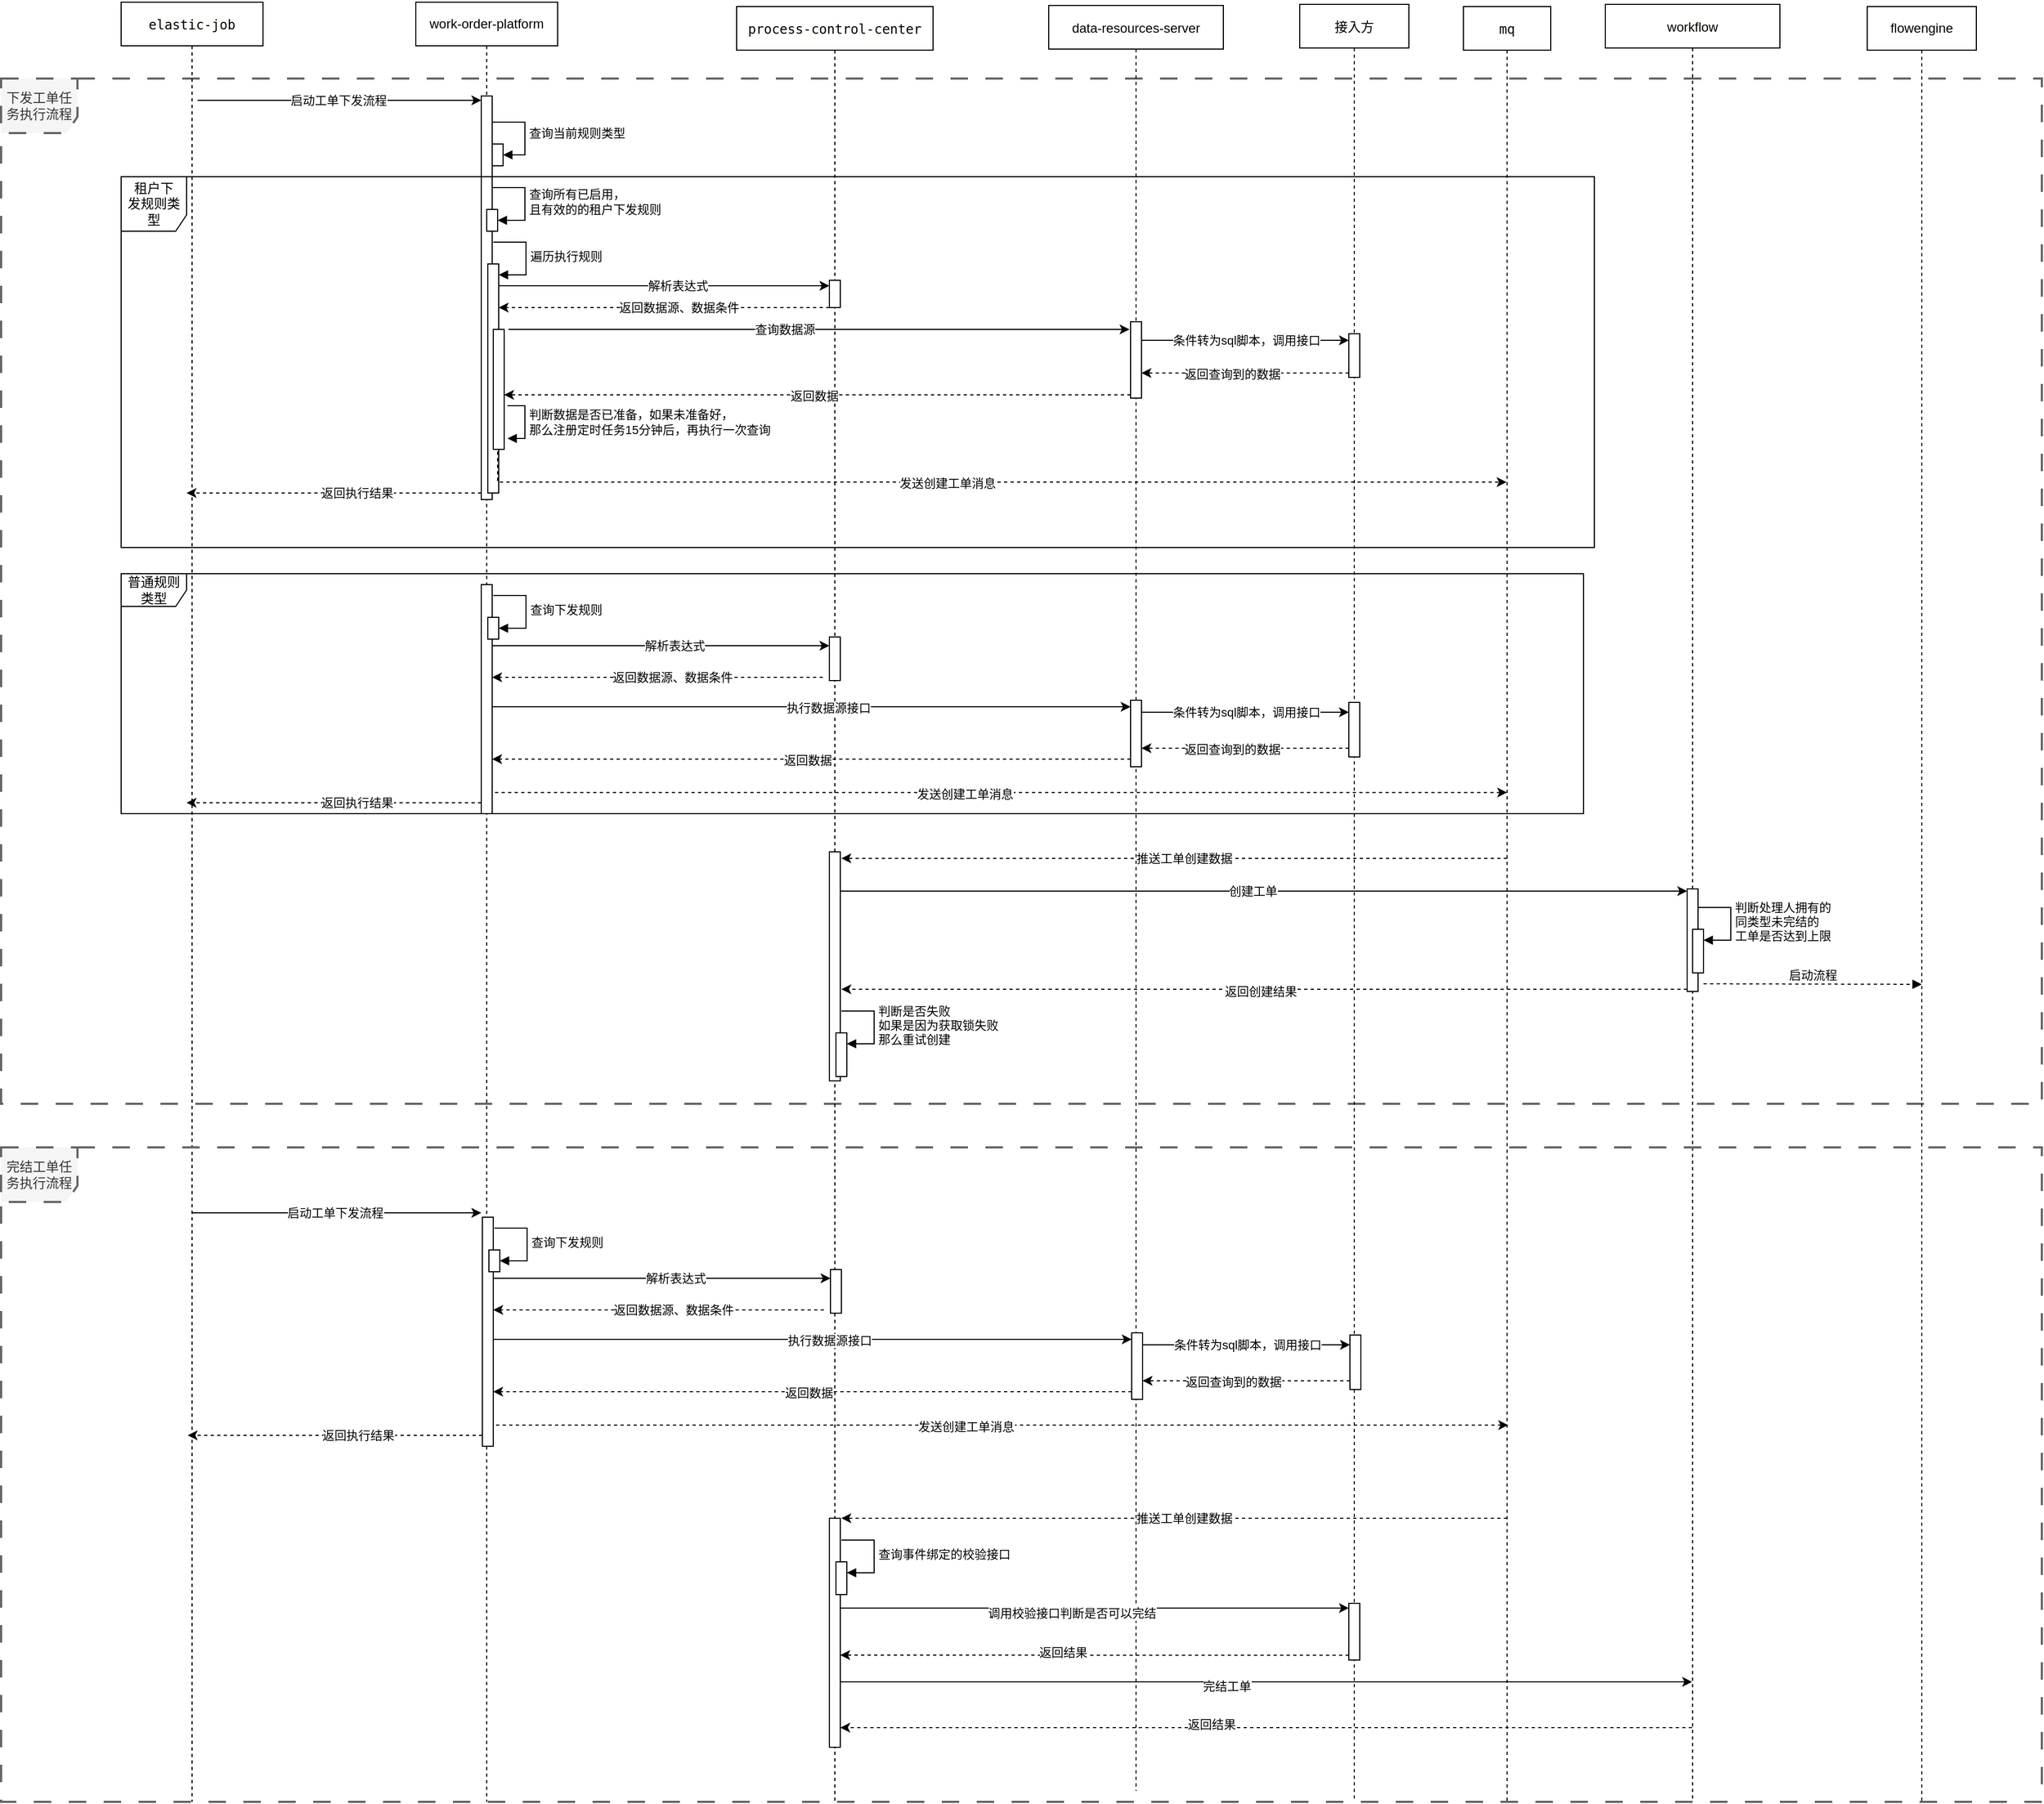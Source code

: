 <mxfile version="21.0.8" type="github">
  <diagram name="第 1 页" id="tdK5ZWi2FAHkuQVeb3jL">
    <mxGraphModel dx="2735" dy="1232" grid="1" gridSize="10" guides="1" tooltips="1" connect="1" arrows="1" fold="1" page="1" pageScale="1" pageWidth="827" pageHeight="1169" math="0" shadow="0">
      <root>
        <mxCell id="0" />
        <mxCell id="1" parent="0" />
        <mxCell id="dCPt5uYmCE7IjtqLBRDj-17" value="下发工单任务执行流程" style="shape=umlFrame;whiteSpace=wrap;html=1;pointerEvents=0;width=70;height=50;dashed=1;dashPattern=8 8;fillColor=#f5f5f5;strokeColor=#666666;strokeWidth=2;fontColor=#333333;" vertex="1" parent="1">
          <mxGeometry x="-260" y="130" width="1870" height="940" as="geometry" />
        </mxCell>
        <mxCell id="dCPt5uYmCE7IjtqLBRDj-2" value="work-order-platform" style="shape=umlLifeline;perimeter=lifelinePerimeter;whiteSpace=wrap;html=1;container=1;dropTarget=0;collapsible=0;recursiveResize=0;outlineConnect=0;portConstraint=eastwest;newEdgeStyle={&quot;edgeStyle&quot;:&quot;elbowEdgeStyle&quot;,&quot;elbow&quot;:&quot;vertical&quot;,&quot;curved&quot;:0,&quot;rounded&quot;:0};" vertex="1" parent="1">
          <mxGeometry x="120" y="60" width="130" height="1650" as="geometry" />
        </mxCell>
        <mxCell id="dCPt5uYmCE7IjtqLBRDj-11" value="" style="html=1;points=[];perimeter=orthogonalPerimeter;outlineConnect=0;targetShapes=umlLifeline;portConstraint=eastwest;newEdgeStyle={&quot;edgeStyle&quot;:&quot;elbowEdgeStyle&quot;,&quot;elbow&quot;:&quot;vertical&quot;,&quot;curved&quot;:0,&quot;rounded&quot;:0};" vertex="1" parent="dCPt5uYmCE7IjtqLBRDj-2">
          <mxGeometry x="60" y="86" width="10" height="370" as="geometry" />
        </mxCell>
        <mxCell id="dCPt5uYmCE7IjtqLBRDj-12" value="" style="html=1;points=[];perimeter=orthogonalPerimeter;outlineConnect=0;targetShapes=umlLifeline;portConstraint=eastwest;newEdgeStyle={&quot;edgeStyle&quot;:&quot;elbowEdgeStyle&quot;,&quot;elbow&quot;:&quot;vertical&quot;,&quot;curved&quot;:0,&quot;rounded&quot;:0};" vertex="1" parent="dCPt5uYmCE7IjtqLBRDj-2">
          <mxGeometry x="70" y="130" width="10" height="20" as="geometry" />
        </mxCell>
        <mxCell id="dCPt5uYmCE7IjtqLBRDj-13" value="查询当前规则类型" style="html=1;align=left;spacingLeft=2;endArrow=block;rounded=0;edgeStyle=orthogonalEdgeStyle;curved=0;rounded=0;" edge="1" target="dCPt5uYmCE7IjtqLBRDj-12" parent="dCPt5uYmCE7IjtqLBRDj-2">
          <mxGeometry relative="1" as="geometry">
            <mxPoint x="70" y="110" as="sourcePoint" />
            <Array as="points">
              <mxPoint x="100" y="140" />
            </Array>
          </mxGeometry>
        </mxCell>
        <mxCell id="dCPt5uYmCE7IjtqLBRDj-3" value="&lt;pre style=&quot;background-color:#2b2b2b;color:#a9b7c6;font-family:&#39;JetBrains Mono&#39;,monospace;font-size:9.8pt;&quot;&gt;&lt;div style=&quot;color: rgb(0, 0, 0); background-color: rgb(255, 255, 254); font-size: 12px; line-height: 18px;&quot;&gt;process-control-center&lt;/div&gt;&lt;/pre&gt;" style="shape=umlLifeline;perimeter=lifelinePerimeter;whiteSpace=wrap;html=1;container=1;dropTarget=0;collapsible=0;recursiveResize=0;outlineConnect=0;portConstraint=eastwest;newEdgeStyle={&quot;edgeStyle&quot;:&quot;elbowEdgeStyle&quot;,&quot;elbow&quot;:&quot;vertical&quot;,&quot;curved&quot;:0,&quot;rounded&quot;:0};" vertex="1" parent="1">
          <mxGeometry x="414" y="64" width="180" height="1646" as="geometry" />
        </mxCell>
        <mxCell id="dCPt5uYmCE7IjtqLBRDj-76" value="" style="html=1;points=[];perimeter=orthogonalPerimeter;outlineConnect=0;targetShapes=umlLifeline;portConstraint=eastwest;newEdgeStyle={&quot;edgeStyle&quot;:&quot;elbowEdgeStyle&quot;,&quot;elbow&quot;:&quot;vertical&quot;,&quot;curved&quot;:0,&quot;rounded&quot;:0};" vertex="1" parent="dCPt5uYmCE7IjtqLBRDj-3">
          <mxGeometry x="85" y="775" width="10" height="210" as="geometry" />
        </mxCell>
        <mxCell id="dCPt5uYmCE7IjtqLBRDj-97" value="" style="html=1;points=[];perimeter=orthogonalPerimeter;outlineConnect=0;targetShapes=umlLifeline;portConstraint=eastwest;newEdgeStyle={&quot;edgeStyle&quot;:&quot;elbowEdgeStyle&quot;,&quot;elbow&quot;:&quot;vertical&quot;,&quot;curved&quot;:0,&quot;rounded&quot;:0};" vertex="1" parent="dCPt5uYmCE7IjtqLBRDj-3">
          <mxGeometry x="91" y="941" width="10" height="40" as="geometry" />
        </mxCell>
        <mxCell id="dCPt5uYmCE7IjtqLBRDj-98" value="判断是否失败&lt;br&gt;如果是因为获取锁失败&lt;br&gt;那么重试创建" style="html=1;align=left;spacingLeft=2;endArrow=block;rounded=0;edgeStyle=orthogonalEdgeStyle;curved=0;rounded=0;" edge="1" target="dCPt5uYmCE7IjtqLBRDj-97" parent="dCPt5uYmCE7IjtqLBRDj-3">
          <mxGeometry relative="1" as="geometry">
            <mxPoint x="96" y="921" as="sourcePoint" />
            <Array as="points">
              <mxPoint x="126" y="951" />
            </Array>
          </mxGeometry>
        </mxCell>
        <mxCell id="dCPt5uYmCE7IjtqLBRDj-4" value="&lt;div style=&quot;background-color: rgb(255, 255, 254); line-height: 18px;&quot;&gt;data-resources-server&lt;/div&gt;" style="shape=umlLifeline;perimeter=lifelinePerimeter;whiteSpace=wrap;html=1;container=1;dropTarget=0;collapsible=0;recursiveResize=0;outlineConnect=0;portConstraint=eastwest;newEdgeStyle={&quot;edgeStyle&quot;:&quot;elbowEdgeStyle&quot;,&quot;elbow&quot;:&quot;vertical&quot;,&quot;curved&quot;:0,&quot;rounded&quot;:0};" vertex="1" parent="1">
          <mxGeometry x="700" y="63" width="160" height="1637" as="geometry" />
        </mxCell>
        <mxCell id="dCPt5uYmCE7IjtqLBRDj-5" value="&lt;pre style=&quot;background-color:#2b2b2b;color:#a9b7c6;font-family:&#39;JetBrains Mono&#39;,monospace;font-size:9.8pt;&quot;&gt;&lt;div style=&quot;color: rgb(0, 0, 0); background-color: rgb(255, 255, 254); font-size: 12px; line-height: 18px;&quot;&gt;elastic-job&lt;/div&gt;&lt;/pre&gt;" style="shape=umlLifeline;perimeter=lifelinePerimeter;whiteSpace=wrap;html=1;container=1;dropTarget=0;collapsible=0;recursiveResize=0;outlineConnect=0;portConstraint=eastwest;newEdgeStyle={&quot;edgeStyle&quot;:&quot;elbowEdgeStyle&quot;,&quot;elbow&quot;:&quot;vertical&quot;,&quot;curved&quot;:0,&quot;rounded&quot;:0};" vertex="1" parent="1">
          <mxGeometry x="-150" y="60" width="130" height="1650" as="geometry" />
        </mxCell>
        <mxCell id="dCPt5uYmCE7IjtqLBRDj-7" style="edgeStyle=elbowEdgeStyle;rounded=0;orthogonalLoop=1;jettySize=auto;html=1;elbow=vertical;curved=0;" edge="1" parent="1">
          <mxGeometry relative="1" as="geometry">
            <mxPoint x="-80" y="150" as="sourcePoint" />
            <mxPoint x="180" y="150" as="targetPoint" />
            <Array as="points">
              <mxPoint x="-10" y="150" />
            </Array>
          </mxGeometry>
        </mxCell>
        <mxCell id="dCPt5uYmCE7IjtqLBRDj-8" value="启动工单下发流程" style="edgeLabel;html=1;align=center;verticalAlign=middle;resizable=0;points=[];" vertex="1" connectable="0" parent="dCPt5uYmCE7IjtqLBRDj-7">
          <mxGeometry x="0.073" y="-2" relative="1" as="geometry">
            <mxPoint x="-11" y="-2" as="offset" />
          </mxGeometry>
        </mxCell>
        <mxCell id="dCPt5uYmCE7IjtqLBRDj-14" value="&lt;div style=&quot;background-color: rgb(255, 255, 254); line-height: 18px;&quot;&gt;接入方&lt;/div&gt;" style="shape=umlLifeline;perimeter=lifelinePerimeter;whiteSpace=wrap;html=1;container=1;dropTarget=0;collapsible=0;recursiveResize=0;outlineConnect=0;portConstraint=eastwest;newEdgeStyle={&quot;edgeStyle&quot;:&quot;elbowEdgeStyle&quot;,&quot;elbow&quot;:&quot;vertical&quot;,&quot;curved&quot;:0,&quot;rounded&quot;:0};" vertex="1" parent="1">
          <mxGeometry x="930" y="62" width="100" height="1648" as="geometry" />
        </mxCell>
        <mxCell id="dCPt5uYmCE7IjtqLBRDj-15" value="&lt;div style=&quot;background-color: rgb(255, 255, 254); line-height: 18px;&quot;&gt;workflow&lt;/div&gt;" style="shape=umlLifeline;perimeter=lifelinePerimeter;whiteSpace=wrap;html=1;container=1;dropTarget=0;collapsible=0;recursiveResize=0;outlineConnect=0;portConstraint=eastwest;newEdgeStyle={&quot;edgeStyle&quot;:&quot;elbowEdgeStyle&quot;,&quot;elbow&quot;:&quot;vertical&quot;,&quot;curved&quot;:0,&quot;rounded&quot;:0};" vertex="1" parent="1">
          <mxGeometry x="1210" y="62" width="160" height="1648" as="geometry" />
        </mxCell>
        <mxCell id="dCPt5uYmCE7IjtqLBRDj-90" value="" style="html=1;points=[];perimeter=orthogonalPerimeter;outlineConnect=0;targetShapes=umlLifeline;portConstraint=eastwest;newEdgeStyle={&quot;edgeStyle&quot;:&quot;elbowEdgeStyle&quot;,&quot;elbow&quot;:&quot;vertical&quot;,&quot;curved&quot;:0,&quot;rounded&quot;:0};" vertex="1" parent="dCPt5uYmCE7IjtqLBRDj-15">
          <mxGeometry x="75" y="811" width="10" height="94" as="geometry" />
        </mxCell>
        <mxCell id="dCPt5uYmCE7IjtqLBRDj-93" value="" style="html=1;points=[];perimeter=orthogonalPerimeter;outlineConnect=0;targetShapes=umlLifeline;portConstraint=eastwest;newEdgeStyle={&quot;edgeStyle&quot;:&quot;elbowEdgeStyle&quot;,&quot;elbow&quot;:&quot;vertical&quot;,&quot;curved&quot;:0,&quot;rounded&quot;:0};" vertex="1" parent="dCPt5uYmCE7IjtqLBRDj-15">
          <mxGeometry x="80" y="848" width="10" height="40" as="geometry" />
        </mxCell>
        <mxCell id="dCPt5uYmCE7IjtqLBRDj-94" value="判断处理人拥有的&lt;br&gt;同类型未完结的&lt;br&gt;工单是否达到上限" style="html=1;align=left;spacingLeft=2;endArrow=block;rounded=0;edgeStyle=orthogonalEdgeStyle;curved=0;rounded=0;" edge="1" target="dCPt5uYmCE7IjtqLBRDj-93" parent="dCPt5uYmCE7IjtqLBRDj-15">
          <mxGeometry relative="1" as="geometry">
            <mxPoint x="85" y="828" as="sourcePoint" />
            <Array as="points">
              <mxPoint x="115" y="858" />
            </Array>
          </mxGeometry>
        </mxCell>
        <mxCell id="dCPt5uYmCE7IjtqLBRDj-18" value="租户下&lt;br&gt;发规则类型" style="shape=umlFrame;whiteSpace=wrap;html=1;pointerEvents=0;width=60;height=50;" vertex="1" parent="1">
          <mxGeometry x="-150" y="220" width="1350" height="340" as="geometry" />
        </mxCell>
        <mxCell id="dCPt5uYmCE7IjtqLBRDj-19" value="普通规则类型" style="shape=umlFrame;whiteSpace=wrap;html=1;pointerEvents=0;" vertex="1" parent="1">
          <mxGeometry x="-150" y="584" width="1340" height="220" as="geometry" />
        </mxCell>
        <mxCell id="dCPt5uYmCE7IjtqLBRDj-20" value="" style="html=1;points=[];perimeter=orthogonalPerimeter;outlineConnect=0;targetShapes=umlLifeline;portConstraint=eastwest;newEdgeStyle={&quot;edgeStyle&quot;:&quot;elbowEdgeStyle&quot;,&quot;elbow&quot;:&quot;vertical&quot;,&quot;curved&quot;:0,&quot;rounded&quot;:0};" vertex="1" parent="1">
          <mxGeometry x="185" y="250" width="10" height="20" as="geometry" />
        </mxCell>
        <mxCell id="dCPt5uYmCE7IjtqLBRDj-21" value="查询所有已启用，&lt;br&gt;且有效的的租户下发规则" style="html=1;align=left;spacingLeft=2;endArrow=block;rounded=0;edgeStyle=orthogonalEdgeStyle;curved=0;rounded=0;" edge="1" target="dCPt5uYmCE7IjtqLBRDj-20" parent="1">
          <mxGeometry relative="1" as="geometry">
            <mxPoint x="190" y="230" as="sourcePoint" />
            <Array as="points">
              <mxPoint x="220" y="260" />
            </Array>
          </mxGeometry>
        </mxCell>
        <mxCell id="dCPt5uYmCE7IjtqLBRDj-26" value="&lt;pre style=&quot;background-color:#2b2b2b;color:#a9b7c6;font-family:&#39;JetBrains Mono&#39;,monospace;font-size:9.8pt;&quot;&gt;&lt;div style=&quot;color: rgb(0, 0, 0); background-color: rgb(255, 255, 254); font-size: 12px; line-height: 18px;&quot;&gt;mq&lt;/div&gt;&lt;/pre&gt;" style="shape=umlLifeline;perimeter=lifelinePerimeter;whiteSpace=wrap;html=1;container=1;dropTarget=0;collapsible=0;recursiveResize=0;outlineConnect=0;portConstraint=eastwest;newEdgeStyle={&quot;edgeStyle&quot;:&quot;elbowEdgeStyle&quot;,&quot;elbow&quot;:&quot;vertical&quot;,&quot;curved&quot;:0,&quot;rounded&quot;:0};" vertex="1" parent="1">
          <mxGeometry x="1080" y="64" width="80" height="1646" as="geometry" />
        </mxCell>
        <mxCell id="dCPt5uYmCE7IjtqLBRDj-29" style="edgeStyle=elbowEdgeStyle;rounded=0;orthogonalLoop=1;jettySize=auto;html=1;elbow=vertical;curved=0;" edge="1" parent="1" source="dCPt5uYmCE7IjtqLBRDj-27" target="dCPt5uYmCE7IjtqLBRDj-18">
          <mxGeometry relative="1" as="geometry" />
        </mxCell>
        <mxCell id="dCPt5uYmCE7IjtqLBRDj-42" style="edgeStyle=elbowEdgeStyle;rounded=0;orthogonalLoop=1;jettySize=auto;html=1;elbow=vertical;curved=0;" edge="1" parent="1" source="dCPt5uYmCE7IjtqLBRDj-27" target="dCPt5uYmCE7IjtqLBRDj-32">
          <mxGeometry relative="1" as="geometry">
            <Array as="points">
              <mxPoint x="420" y="320" />
            </Array>
          </mxGeometry>
        </mxCell>
        <mxCell id="dCPt5uYmCE7IjtqLBRDj-43" value="解析表达式" style="edgeLabel;html=1;align=center;verticalAlign=middle;resizable=0;points=[];" vertex="1" connectable="0" parent="dCPt5uYmCE7IjtqLBRDj-42">
          <mxGeometry x="0.205" y="-3" relative="1" as="geometry">
            <mxPoint x="-19" y="-3" as="offset" />
          </mxGeometry>
        </mxCell>
        <mxCell id="dCPt5uYmCE7IjtqLBRDj-53" style="edgeStyle=elbowEdgeStyle;rounded=0;orthogonalLoop=1;jettySize=auto;html=1;elbow=vertical;curved=0;" edge="1" parent="1" source="dCPt5uYmCE7IjtqLBRDj-27" target="dCPt5uYmCE7IjtqLBRDj-18">
          <mxGeometry relative="1" as="geometry" />
        </mxCell>
        <mxCell id="dCPt5uYmCE7IjtqLBRDj-27" value="" style="html=1;points=[];perimeter=orthogonalPerimeter;outlineConnect=0;targetShapes=umlLifeline;portConstraint=eastwest;newEdgeStyle={&quot;edgeStyle&quot;:&quot;elbowEdgeStyle&quot;,&quot;elbow&quot;:&quot;vertical&quot;,&quot;curved&quot;:0,&quot;rounded&quot;:0};" vertex="1" parent="1">
          <mxGeometry x="186" y="300" width="10" height="210" as="geometry" />
        </mxCell>
        <mxCell id="dCPt5uYmCE7IjtqLBRDj-28" value="遍历执行规则" style="html=1;align=left;spacingLeft=2;endArrow=block;rounded=0;edgeStyle=orthogonalEdgeStyle;curved=0;rounded=0;" edge="1" target="dCPt5uYmCE7IjtqLBRDj-27" parent="1">
          <mxGeometry relative="1" as="geometry">
            <mxPoint x="191" y="280" as="sourcePoint" />
            <Array as="points">
              <mxPoint x="221" y="310" />
            </Array>
          </mxGeometry>
        </mxCell>
        <mxCell id="dCPt5uYmCE7IjtqLBRDj-36" style="edgeStyle=elbowEdgeStyle;rounded=0;orthogonalLoop=1;jettySize=auto;html=1;elbow=vertical;curved=0;dashed=1;" edge="1" parent="1" source="dCPt5uYmCE7IjtqLBRDj-32" target="dCPt5uYmCE7IjtqLBRDj-27">
          <mxGeometry relative="1" as="geometry">
            <Array as="points">
              <mxPoint x="410" y="340" />
            </Array>
          </mxGeometry>
        </mxCell>
        <mxCell id="dCPt5uYmCE7IjtqLBRDj-38" value="返回数据源、数据条件" style="edgeLabel;html=1;align=center;verticalAlign=middle;resizable=0;points=[];" vertex="1" connectable="0" parent="dCPt5uYmCE7IjtqLBRDj-36">
          <mxGeometry x="0.419" y="-3" relative="1" as="geometry">
            <mxPoint x="77" y="3" as="offset" />
          </mxGeometry>
        </mxCell>
        <mxCell id="dCPt5uYmCE7IjtqLBRDj-32" value="" style="html=1;points=[];perimeter=orthogonalPerimeter;outlineConnect=0;targetShapes=umlLifeline;portConstraint=eastwest;newEdgeStyle={&quot;edgeStyle&quot;:&quot;elbowEdgeStyle&quot;,&quot;elbow&quot;:&quot;vertical&quot;,&quot;curved&quot;:0,&quot;rounded&quot;:0};" vertex="1" parent="1">
          <mxGeometry x="499" y="315" width="10" height="25" as="geometry" />
        </mxCell>
        <mxCell id="dCPt5uYmCE7IjtqLBRDj-48" style="edgeStyle=elbowEdgeStyle;rounded=0;orthogonalLoop=1;jettySize=auto;html=1;elbow=vertical;curved=0;dashed=1;" edge="1" parent="1" source="dCPt5uYmCE7IjtqLBRDj-44" target="dCPt5uYmCE7IjtqLBRDj-45">
          <mxGeometry relative="1" as="geometry">
            <Array as="points">
              <mxPoint x="950" y="400" />
            </Array>
          </mxGeometry>
        </mxCell>
        <mxCell id="dCPt5uYmCE7IjtqLBRDj-49" value="返回查询到的数据" style="edgeLabel;html=1;align=center;verticalAlign=middle;resizable=0;points=[];" vertex="1" connectable="0" parent="dCPt5uYmCE7IjtqLBRDj-48">
          <mxGeometry x="0.12" y="1" relative="1" as="geometry">
            <mxPoint x="-1" as="offset" />
          </mxGeometry>
        </mxCell>
        <mxCell id="dCPt5uYmCE7IjtqLBRDj-44" value="" style="html=1;points=[];perimeter=orthogonalPerimeter;outlineConnect=0;targetShapes=umlLifeline;portConstraint=eastwest;newEdgeStyle={&quot;edgeStyle&quot;:&quot;elbowEdgeStyle&quot;,&quot;elbow&quot;:&quot;vertical&quot;,&quot;curved&quot;:0,&quot;rounded&quot;:0};" vertex="1" parent="1">
          <mxGeometry x="975" y="364" width="10" height="40" as="geometry" />
        </mxCell>
        <mxCell id="dCPt5uYmCE7IjtqLBRDj-46" style="edgeStyle=elbowEdgeStyle;rounded=0;orthogonalLoop=1;jettySize=auto;html=1;elbow=vertical;curved=0;" edge="1" parent="1" source="dCPt5uYmCE7IjtqLBRDj-45" target="dCPt5uYmCE7IjtqLBRDj-44">
          <mxGeometry relative="1" as="geometry">
            <Array as="points">
              <mxPoint x="920" y="370" />
            </Array>
          </mxGeometry>
        </mxCell>
        <mxCell id="dCPt5uYmCE7IjtqLBRDj-47" value="条件转为sql脚本，调用接口" style="edgeLabel;html=1;align=center;verticalAlign=middle;resizable=0;points=[];" vertex="1" connectable="0" parent="dCPt5uYmCE7IjtqLBRDj-46">
          <mxGeometry x="0.015" y="-3" relative="1" as="geometry">
            <mxPoint x="-1" y="-3" as="offset" />
          </mxGeometry>
        </mxCell>
        <mxCell id="dCPt5uYmCE7IjtqLBRDj-50" style="edgeStyle=elbowEdgeStyle;rounded=0;orthogonalLoop=1;jettySize=auto;html=1;elbow=vertical;curved=0;dashed=1;" edge="1" parent="1" source="dCPt5uYmCE7IjtqLBRDj-45" target="dCPt5uYmCE7IjtqLBRDj-109">
          <mxGeometry relative="1" as="geometry">
            <mxPoint x="260" y="420" as="targetPoint" />
            <Array as="points">
              <mxPoint x="400" y="420" />
              <mxPoint x="420" y="460" />
              <mxPoint x="360" y="420" />
              <mxPoint x="350" y="400" />
            </Array>
          </mxGeometry>
        </mxCell>
        <mxCell id="dCPt5uYmCE7IjtqLBRDj-52" value="返回数据" style="edgeLabel;html=1;align=center;verticalAlign=middle;resizable=0;points=[];" vertex="1" connectable="0" parent="dCPt5uYmCE7IjtqLBRDj-50">
          <mxGeometry x="0.012" y="1" relative="1" as="geometry">
            <mxPoint as="offset" />
          </mxGeometry>
        </mxCell>
        <mxCell id="dCPt5uYmCE7IjtqLBRDj-45" value="" style="html=1;points=[];perimeter=orthogonalPerimeter;outlineConnect=0;targetShapes=umlLifeline;portConstraint=eastwest;newEdgeStyle={&quot;edgeStyle&quot;:&quot;elbowEdgeStyle&quot;,&quot;elbow&quot;:&quot;vertical&quot;,&quot;curved&quot;:0,&quot;rounded&quot;:0};" vertex="1" parent="1">
          <mxGeometry x="775" y="353" width="10" height="70" as="geometry" />
        </mxCell>
        <mxCell id="dCPt5uYmCE7IjtqLBRDj-54" style="edgeStyle=elbowEdgeStyle;rounded=0;orthogonalLoop=1;jettySize=auto;html=1;elbow=vertical;curved=0;dashed=1;" edge="1" parent="1" target="dCPt5uYmCE7IjtqLBRDj-26">
          <mxGeometry relative="1" as="geometry">
            <mxPoint x="195" y="460" as="sourcePoint" />
            <mxPoint x="780" y="450.59" as="targetPoint" />
            <Array as="points">
              <mxPoint x="270" y="500" />
              <mxPoint x="250" y="500" />
              <mxPoint x="380" y="490" />
              <mxPoint x="380" y="450.59" />
              <mxPoint x="579" y="460" />
            </Array>
          </mxGeometry>
        </mxCell>
        <mxCell id="dCPt5uYmCE7IjtqLBRDj-55" value="发送创建工单消息" style="edgeLabel;html=1;align=center;verticalAlign=middle;resizable=0;points=[];" vertex="1" connectable="0" parent="dCPt5uYmCE7IjtqLBRDj-54">
          <mxGeometry x="-0.24" y="1" relative="1" as="geometry">
            <mxPoint x="85" y="2" as="offset" />
          </mxGeometry>
        </mxCell>
        <mxCell id="dCPt5uYmCE7IjtqLBRDj-56" value="" style="html=1;points=[];perimeter=orthogonalPerimeter;outlineConnect=0;targetShapes=umlLifeline;portConstraint=eastwest;newEdgeStyle={&quot;edgeStyle&quot;:&quot;elbowEdgeStyle&quot;,&quot;elbow&quot;:&quot;vertical&quot;,&quot;curved&quot;:0,&quot;rounded&quot;:0};" vertex="1" parent="1">
          <mxGeometry x="180" y="594" width="10" height="210" as="geometry" />
        </mxCell>
        <mxCell id="dCPt5uYmCE7IjtqLBRDj-57" value="" style="html=1;points=[];perimeter=orthogonalPerimeter;outlineConnect=0;targetShapes=umlLifeline;portConstraint=eastwest;newEdgeStyle={&quot;edgeStyle&quot;:&quot;elbowEdgeStyle&quot;,&quot;elbow&quot;:&quot;vertical&quot;,&quot;curved&quot;:0,&quot;rounded&quot;:0};" vertex="1" parent="1">
          <mxGeometry x="186" y="624" width="10" height="20" as="geometry" />
        </mxCell>
        <mxCell id="dCPt5uYmCE7IjtqLBRDj-58" value="查询下发规则" style="html=1;align=left;spacingLeft=2;endArrow=block;rounded=0;edgeStyle=orthogonalEdgeStyle;curved=0;rounded=0;" edge="1" target="dCPt5uYmCE7IjtqLBRDj-57" parent="1">
          <mxGeometry relative="1" as="geometry">
            <mxPoint x="191" y="604" as="sourcePoint" />
            <Array as="points">
              <mxPoint x="221" y="634" />
            </Array>
          </mxGeometry>
        </mxCell>
        <mxCell id="dCPt5uYmCE7IjtqLBRDj-59" value="" style="html=1;points=[];perimeter=orthogonalPerimeter;outlineConnect=0;targetShapes=umlLifeline;portConstraint=eastwest;newEdgeStyle={&quot;edgeStyle&quot;:&quot;elbowEdgeStyle&quot;,&quot;elbow&quot;:&quot;vertical&quot;,&quot;curved&quot;:0,&quot;rounded&quot;:0};" vertex="1" parent="1">
          <mxGeometry x="499" y="642" width="10" height="40" as="geometry" />
        </mxCell>
        <mxCell id="dCPt5uYmCE7IjtqLBRDj-60" style="edgeStyle=elbowEdgeStyle;rounded=0;orthogonalLoop=1;jettySize=auto;html=1;elbow=vertical;curved=0;" edge="1" parent="1">
          <mxGeometry relative="1" as="geometry">
            <mxPoint x="190" y="650" as="sourcePoint" />
            <mxPoint x="499" y="650.0" as="targetPoint" />
            <Array as="points">
              <mxPoint x="414" y="650" />
            </Array>
          </mxGeometry>
        </mxCell>
        <mxCell id="dCPt5uYmCE7IjtqLBRDj-61" value="解析表达式" style="edgeLabel;html=1;align=center;verticalAlign=middle;resizable=0;points=[];" vertex="1" connectable="0" parent="dCPt5uYmCE7IjtqLBRDj-60">
          <mxGeometry x="0.205" y="-3" relative="1" as="geometry">
            <mxPoint x="-19" y="-3" as="offset" />
          </mxGeometry>
        </mxCell>
        <mxCell id="dCPt5uYmCE7IjtqLBRDj-62" style="edgeStyle=elbowEdgeStyle;rounded=0;orthogonalLoop=1;jettySize=auto;html=1;elbow=vertical;curved=0;dashed=1;" edge="1" parent="1">
          <mxGeometry relative="1" as="geometry">
            <mxPoint x="493" y="679" as="sourcePoint" />
            <mxPoint x="190" y="679" as="targetPoint" />
            <Array as="points">
              <mxPoint x="404" y="679" />
            </Array>
          </mxGeometry>
        </mxCell>
        <mxCell id="dCPt5uYmCE7IjtqLBRDj-63" value="返回数据源、数据条件" style="edgeLabel;html=1;align=center;verticalAlign=middle;resizable=0;points=[];" vertex="1" connectable="0" parent="dCPt5uYmCE7IjtqLBRDj-62">
          <mxGeometry x="0.419" y="-3" relative="1" as="geometry">
            <mxPoint x="77" y="3" as="offset" />
          </mxGeometry>
        </mxCell>
        <mxCell id="dCPt5uYmCE7IjtqLBRDj-64" style="edgeStyle=elbowEdgeStyle;rounded=0;orthogonalLoop=1;jettySize=auto;html=1;elbow=vertical;curved=0;" edge="1" parent="1">
          <mxGeometry relative="1" as="geometry">
            <mxPoint x="190" y="706.0" as="sourcePoint" />
            <mxPoint x="775" y="706" as="targetPoint" />
            <Array as="points">
              <mxPoint x="375" y="706" />
              <mxPoint x="574" y="715.41" />
            </Array>
          </mxGeometry>
        </mxCell>
        <mxCell id="dCPt5uYmCE7IjtqLBRDj-65" value="执行数据源接口" style="edgeLabel;html=1;align=center;verticalAlign=middle;resizable=0;points=[];" vertex="1" connectable="0" parent="dCPt5uYmCE7IjtqLBRDj-64">
          <mxGeometry x="-0.24" y="1" relative="1" as="geometry">
            <mxPoint x="85" y="2" as="offset" />
          </mxGeometry>
        </mxCell>
        <mxCell id="dCPt5uYmCE7IjtqLBRDj-66" style="edgeStyle=elbowEdgeStyle;rounded=0;orthogonalLoop=1;jettySize=auto;html=1;elbow=vertical;curved=0;dashed=1;" edge="1" parent="1">
          <mxGeometry relative="1" as="geometry">
            <Array as="points">
              <mxPoint x="950" y="744" />
            </Array>
            <mxPoint x="975" y="744.0" as="sourcePoint" />
            <mxPoint x="785" y="744.0" as="targetPoint" />
          </mxGeometry>
        </mxCell>
        <mxCell id="dCPt5uYmCE7IjtqLBRDj-67" value="返回查询到的数据" style="edgeLabel;html=1;align=center;verticalAlign=middle;resizable=0;points=[];" vertex="1" connectable="0" parent="dCPt5uYmCE7IjtqLBRDj-66">
          <mxGeometry x="0.12" y="1" relative="1" as="geometry">
            <mxPoint x="-1" as="offset" />
          </mxGeometry>
        </mxCell>
        <mxCell id="dCPt5uYmCE7IjtqLBRDj-68" value="" style="html=1;points=[];perimeter=orthogonalPerimeter;outlineConnect=0;targetShapes=umlLifeline;portConstraint=eastwest;newEdgeStyle={&quot;edgeStyle&quot;:&quot;elbowEdgeStyle&quot;,&quot;elbow&quot;:&quot;vertical&quot;,&quot;curved&quot;:0,&quot;rounded&quot;:0};" vertex="1" parent="1">
          <mxGeometry x="975" y="702" width="10" height="50" as="geometry" />
        </mxCell>
        <mxCell id="dCPt5uYmCE7IjtqLBRDj-69" style="edgeStyle=elbowEdgeStyle;rounded=0;orthogonalLoop=1;jettySize=auto;html=1;elbow=vertical;curved=0;" edge="1" parent="1">
          <mxGeometry relative="1" as="geometry">
            <Array as="points">
              <mxPoint x="920" y="711" />
            </Array>
            <mxPoint x="785" y="711.0" as="sourcePoint" />
            <mxPoint x="975" y="711.0" as="targetPoint" />
          </mxGeometry>
        </mxCell>
        <mxCell id="dCPt5uYmCE7IjtqLBRDj-70" value="条件转为sql脚本，调用接口" style="edgeLabel;html=1;align=center;verticalAlign=middle;resizable=0;points=[];" vertex="1" connectable="0" parent="dCPt5uYmCE7IjtqLBRDj-69">
          <mxGeometry x="0.015" y="-3" relative="1" as="geometry">
            <mxPoint x="-1" y="-3" as="offset" />
          </mxGeometry>
        </mxCell>
        <mxCell id="dCPt5uYmCE7IjtqLBRDj-71" style="edgeStyle=elbowEdgeStyle;rounded=0;orthogonalLoop=1;jettySize=auto;html=1;elbow=vertical;curved=0;dashed=1;" edge="1" parent="1" source="dCPt5uYmCE7IjtqLBRDj-73" target="dCPt5uYmCE7IjtqLBRDj-56">
          <mxGeometry relative="1" as="geometry">
            <mxPoint x="196" y="754" as="targetPoint" />
            <Array as="points">
              <mxPoint x="360" y="754" />
              <mxPoint x="350" y="734" />
            </Array>
          </mxGeometry>
        </mxCell>
        <mxCell id="dCPt5uYmCE7IjtqLBRDj-72" value="返回数据" style="edgeLabel;html=1;align=center;verticalAlign=middle;resizable=0;points=[];" vertex="1" connectable="0" parent="dCPt5uYmCE7IjtqLBRDj-71">
          <mxGeometry x="0.012" y="1" relative="1" as="geometry">
            <mxPoint as="offset" />
          </mxGeometry>
        </mxCell>
        <mxCell id="dCPt5uYmCE7IjtqLBRDj-73" value="" style="html=1;points=[];perimeter=orthogonalPerimeter;outlineConnect=0;targetShapes=umlLifeline;portConstraint=eastwest;newEdgeStyle={&quot;edgeStyle&quot;:&quot;elbowEdgeStyle&quot;,&quot;elbow&quot;:&quot;vertical&quot;,&quot;curved&quot;:0,&quot;rounded&quot;:0};" vertex="1" parent="1">
          <mxGeometry x="775" y="700" width="10" height="61" as="geometry" />
        </mxCell>
        <mxCell id="dCPt5uYmCE7IjtqLBRDj-74" style="edgeStyle=elbowEdgeStyle;rounded=0;orthogonalLoop=1;jettySize=auto;html=1;elbow=vertical;curved=0;dashed=1;" edge="1" parent="1">
          <mxGeometry relative="1" as="geometry">
            <mxPoint x="190" y="794" as="sourcePoint" />
            <mxPoint x="1120" y="785" as="targetPoint" />
            <Array as="points">
              <mxPoint x="375" y="784.59" />
              <mxPoint x="574" y="794" />
            </Array>
          </mxGeometry>
        </mxCell>
        <mxCell id="dCPt5uYmCE7IjtqLBRDj-75" value="发送创建工单消息" style="edgeLabel;html=1;align=center;verticalAlign=middle;resizable=0;points=[];" vertex="1" connectable="0" parent="dCPt5uYmCE7IjtqLBRDj-74">
          <mxGeometry x="-0.24" y="1" relative="1" as="geometry">
            <mxPoint x="85" y="2" as="offset" />
          </mxGeometry>
        </mxCell>
        <mxCell id="dCPt5uYmCE7IjtqLBRDj-81" style="edgeStyle=elbowEdgeStyle;rounded=0;orthogonalLoop=1;jettySize=auto;html=1;elbow=vertical;curved=0;dashed=1;" edge="1" parent="1">
          <mxGeometry relative="1" as="geometry">
            <mxPoint x="1120" y="845" as="sourcePoint" />
            <mxPoint x="510" y="845" as="targetPoint" />
            <Array as="points">
              <mxPoint x="1040" y="845" />
              <mxPoint x="970" y="875" />
            </Array>
          </mxGeometry>
        </mxCell>
        <mxCell id="dCPt5uYmCE7IjtqLBRDj-82" value="推送工单创建数据" style="edgeLabel;html=1;align=center;verticalAlign=middle;resizable=0;points=[];" vertex="1" connectable="0" parent="dCPt5uYmCE7IjtqLBRDj-81">
          <mxGeometry x="0.025" y="3" relative="1" as="geometry">
            <mxPoint x="16" y="-3" as="offset" />
          </mxGeometry>
        </mxCell>
        <mxCell id="dCPt5uYmCE7IjtqLBRDj-83" style="edgeStyle=elbowEdgeStyle;rounded=0;orthogonalLoop=1;jettySize=auto;html=1;elbow=vertical;curved=0;" edge="1" parent="1" source="dCPt5uYmCE7IjtqLBRDj-76" target="dCPt5uYmCE7IjtqLBRDj-90">
          <mxGeometry relative="1" as="geometry">
            <mxPoint x="1270" y="895" as="targetPoint" />
            <Array as="points">
              <mxPoint x="1110" y="875" />
              <mxPoint x="1000" y="905" />
              <mxPoint x="1070" y="895" />
              <mxPoint x="1040" y="905" />
            </Array>
          </mxGeometry>
        </mxCell>
        <mxCell id="dCPt5uYmCE7IjtqLBRDj-87" value="创建工单" style="edgeLabel;html=1;align=center;verticalAlign=middle;resizable=0;points=[];" vertex="1" connectable="0" parent="dCPt5uYmCE7IjtqLBRDj-83">
          <mxGeometry x="-0.026" relative="1" as="geometry">
            <mxPoint as="offset" />
          </mxGeometry>
        </mxCell>
        <mxCell id="dCPt5uYmCE7IjtqLBRDj-95" style="edgeStyle=elbowEdgeStyle;rounded=0;orthogonalLoop=1;jettySize=auto;html=1;elbow=vertical;curved=0;dashed=1;" edge="1" parent="1" source="dCPt5uYmCE7IjtqLBRDj-90">
          <mxGeometry relative="1" as="geometry">
            <mxPoint x="510" y="965" as="targetPoint" />
            <Array as="points">
              <mxPoint x="1070" y="965" />
              <mxPoint x="650" y="965" />
              <mxPoint x="640" y="965" />
              <mxPoint x="1200" y="965" />
              <mxPoint x="770" y="955" />
              <mxPoint x="1040" y="965" />
            </Array>
          </mxGeometry>
        </mxCell>
        <mxCell id="dCPt5uYmCE7IjtqLBRDj-96" value="返回创建结果" style="edgeLabel;html=1;align=center;verticalAlign=middle;resizable=0;points=[];" vertex="1" connectable="0" parent="dCPt5uYmCE7IjtqLBRDj-95">
          <mxGeometry x="0.01" y="2" relative="1" as="geometry">
            <mxPoint as="offset" />
          </mxGeometry>
        </mxCell>
        <mxCell id="dCPt5uYmCE7IjtqLBRDj-99" value="完结工单任务执行流程" style="shape=umlFrame;whiteSpace=wrap;html=1;pointerEvents=0;width=70;height=50;dashed=1;dashPattern=8 8;strokeWidth=2;fillColor=#f5f5f5;strokeColor=#666666;fontColor=#333333;" vertex="1" parent="1">
          <mxGeometry x="-260" y="1110" width="1870" height="600" as="geometry" />
        </mxCell>
        <mxCell id="dCPt5uYmCE7IjtqLBRDj-102" style="edgeStyle=elbowEdgeStyle;rounded=0;orthogonalLoop=1;jettySize=auto;html=1;elbow=vertical;curved=0;dashed=1;" edge="1" parent="1">
          <mxGeometry relative="1" as="geometry">
            <mxPoint x="180" y="794" as="sourcePoint" />
            <mxPoint x="-90" y="794" as="targetPoint" />
            <Array as="points">
              <mxPoint x="91" y="794" />
            </Array>
          </mxGeometry>
        </mxCell>
        <mxCell id="dCPt5uYmCE7IjtqLBRDj-103" value="返回执行结果" style="edgeLabel;html=1;align=center;verticalAlign=middle;resizable=0;points=[];" vertex="1" connectable="0" parent="dCPt5uYmCE7IjtqLBRDj-102">
          <mxGeometry x="0.419" y="-3" relative="1" as="geometry">
            <mxPoint x="77" y="3" as="offset" />
          </mxGeometry>
        </mxCell>
        <mxCell id="dCPt5uYmCE7IjtqLBRDj-105" style="edgeStyle=elbowEdgeStyle;rounded=0;orthogonalLoop=1;jettySize=auto;html=1;elbow=vertical;curved=0;dashed=1;" edge="1" parent="1">
          <mxGeometry relative="1" as="geometry">
            <mxPoint x="180" y="510" as="sourcePoint" />
            <mxPoint x="-90" y="510" as="targetPoint" />
            <Array as="points">
              <mxPoint x="91" y="510" />
            </Array>
          </mxGeometry>
        </mxCell>
        <mxCell id="dCPt5uYmCE7IjtqLBRDj-106" value="返回执行结果" style="edgeLabel;html=1;align=center;verticalAlign=middle;resizable=0;points=[];" vertex="1" connectable="0" parent="dCPt5uYmCE7IjtqLBRDj-105">
          <mxGeometry x="0.419" y="-3" relative="1" as="geometry">
            <mxPoint x="77" y="3" as="offset" />
          </mxGeometry>
        </mxCell>
        <mxCell id="dCPt5uYmCE7IjtqLBRDj-109" value="" style="html=1;points=[];perimeter=orthogonalPerimeter;outlineConnect=0;targetShapes=umlLifeline;portConstraint=eastwest;newEdgeStyle={&quot;edgeStyle&quot;:&quot;elbowEdgeStyle&quot;,&quot;elbow&quot;:&quot;vertical&quot;,&quot;curved&quot;:0,&quot;rounded&quot;:0};" vertex="1" parent="1">
          <mxGeometry x="191" y="360" width="10" height="110" as="geometry" />
        </mxCell>
        <mxCell id="dCPt5uYmCE7IjtqLBRDj-110" value="判断数据是否已准备，如果未准备好，&lt;br&gt;那么注册定时任务15分钟后，再执行一次查询" style="html=1;align=left;spacingLeft=2;endArrow=block;rounded=0;edgeStyle=orthogonalEdgeStyle;curved=0;rounded=0;" edge="1" parent="1">
          <mxGeometry relative="1" as="geometry">
            <mxPoint x="204" y="430" as="sourcePoint" />
            <Array as="points">
              <mxPoint x="220" y="430" />
              <mxPoint x="220" y="460" />
            </Array>
            <mxPoint x="204" y="460" as="targetPoint" />
          </mxGeometry>
        </mxCell>
        <mxCell id="dCPt5uYmCE7IjtqLBRDj-111" style="edgeStyle=elbowEdgeStyle;rounded=0;orthogonalLoop=1;jettySize=auto;html=1;elbow=vertical;curved=0;" edge="1" parent="1">
          <mxGeometry relative="1" as="geometry">
            <mxPoint x="205" y="360" as="sourcePoint" />
            <mxPoint x="774" y="360" as="targetPoint" />
            <Array as="points">
              <mxPoint x="429" y="360" />
            </Array>
          </mxGeometry>
        </mxCell>
        <mxCell id="dCPt5uYmCE7IjtqLBRDj-112" value="查询数据源" style="edgeLabel;html=1;align=center;verticalAlign=middle;resizable=0;points=[];" vertex="1" connectable="0" parent="dCPt5uYmCE7IjtqLBRDj-111">
          <mxGeometry x="0.205" y="-3" relative="1" as="geometry">
            <mxPoint x="-90" y="-3" as="offset" />
          </mxGeometry>
        </mxCell>
        <mxCell id="dCPt5uYmCE7IjtqLBRDj-121" style="edgeStyle=elbowEdgeStyle;rounded=0;orthogonalLoop=1;jettySize=auto;html=1;elbow=vertical;curved=0;" edge="1" parent="1">
          <mxGeometry relative="1" as="geometry">
            <mxPoint x="-85" y="1170" as="sourcePoint" />
            <mxPoint x="180" y="1170" as="targetPoint" />
            <Array as="points">
              <mxPoint x="-15" y="1170" />
            </Array>
          </mxGeometry>
        </mxCell>
        <mxCell id="dCPt5uYmCE7IjtqLBRDj-122" value="启动工单下发流程" style="edgeLabel;html=1;align=center;verticalAlign=middle;resizable=0;points=[];" vertex="1" connectable="0" parent="dCPt5uYmCE7IjtqLBRDj-121">
          <mxGeometry x="0.073" y="-2" relative="1" as="geometry">
            <mxPoint x="-11" y="-2" as="offset" />
          </mxGeometry>
        </mxCell>
        <mxCell id="dCPt5uYmCE7IjtqLBRDj-128" value="" style="html=1;points=[];perimeter=orthogonalPerimeter;outlineConnect=0;targetShapes=umlLifeline;portConstraint=eastwest;newEdgeStyle={&quot;edgeStyle&quot;:&quot;elbowEdgeStyle&quot;,&quot;elbow&quot;:&quot;vertical&quot;,&quot;curved&quot;:0,&quot;rounded&quot;:0};" vertex="1" parent="1">
          <mxGeometry x="181" y="1174" width="10" height="210" as="geometry" />
        </mxCell>
        <mxCell id="dCPt5uYmCE7IjtqLBRDj-129" value="" style="html=1;points=[];perimeter=orthogonalPerimeter;outlineConnect=0;targetShapes=umlLifeline;portConstraint=eastwest;newEdgeStyle={&quot;edgeStyle&quot;:&quot;elbowEdgeStyle&quot;,&quot;elbow&quot;:&quot;vertical&quot;,&quot;curved&quot;:0,&quot;rounded&quot;:0};" vertex="1" parent="1">
          <mxGeometry x="187" y="1204" width="10" height="20" as="geometry" />
        </mxCell>
        <mxCell id="dCPt5uYmCE7IjtqLBRDj-130" value="查询下发规则" style="html=1;align=left;spacingLeft=2;endArrow=block;rounded=0;edgeStyle=orthogonalEdgeStyle;curved=0;rounded=0;" edge="1" parent="1" target="dCPt5uYmCE7IjtqLBRDj-129">
          <mxGeometry relative="1" as="geometry">
            <mxPoint x="192" y="1184" as="sourcePoint" />
            <Array as="points">
              <mxPoint x="222" y="1214" />
            </Array>
          </mxGeometry>
        </mxCell>
        <mxCell id="dCPt5uYmCE7IjtqLBRDj-131" value="" style="html=1;points=[];perimeter=orthogonalPerimeter;outlineConnect=0;targetShapes=umlLifeline;portConstraint=eastwest;newEdgeStyle={&quot;edgeStyle&quot;:&quot;elbowEdgeStyle&quot;,&quot;elbow&quot;:&quot;vertical&quot;,&quot;curved&quot;:0,&quot;rounded&quot;:0};" vertex="1" parent="1">
          <mxGeometry x="500" y="1222" width="10" height="40" as="geometry" />
        </mxCell>
        <mxCell id="dCPt5uYmCE7IjtqLBRDj-132" style="edgeStyle=elbowEdgeStyle;rounded=0;orthogonalLoop=1;jettySize=auto;html=1;elbow=vertical;curved=0;" edge="1" parent="1">
          <mxGeometry relative="1" as="geometry">
            <mxPoint x="191" y="1230" as="sourcePoint" />
            <mxPoint x="500" y="1230.0" as="targetPoint" />
            <Array as="points">
              <mxPoint x="415" y="1230" />
            </Array>
          </mxGeometry>
        </mxCell>
        <mxCell id="dCPt5uYmCE7IjtqLBRDj-133" value="解析表达式" style="edgeLabel;html=1;align=center;verticalAlign=middle;resizable=0;points=[];" vertex="1" connectable="0" parent="dCPt5uYmCE7IjtqLBRDj-132">
          <mxGeometry x="0.205" y="-3" relative="1" as="geometry">
            <mxPoint x="-19" y="-3" as="offset" />
          </mxGeometry>
        </mxCell>
        <mxCell id="dCPt5uYmCE7IjtqLBRDj-134" style="edgeStyle=elbowEdgeStyle;rounded=0;orthogonalLoop=1;jettySize=auto;html=1;elbow=vertical;curved=0;dashed=1;" edge="1" parent="1">
          <mxGeometry relative="1" as="geometry">
            <mxPoint x="494" y="1259" as="sourcePoint" />
            <mxPoint x="191" y="1259" as="targetPoint" />
            <Array as="points">
              <mxPoint x="405" y="1259" />
            </Array>
          </mxGeometry>
        </mxCell>
        <mxCell id="dCPt5uYmCE7IjtqLBRDj-135" value="返回数据源、数据条件" style="edgeLabel;html=1;align=center;verticalAlign=middle;resizable=0;points=[];" vertex="1" connectable="0" parent="dCPt5uYmCE7IjtqLBRDj-134">
          <mxGeometry x="0.419" y="-3" relative="1" as="geometry">
            <mxPoint x="77" y="3" as="offset" />
          </mxGeometry>
        </mxCell>
        <mxCell id="dCPt5uYmCE7IjtqLBRDj-136" style="edgeStyle=elbowEdgeStyle;rounded=0;orthogonalLoop=1;jettySize=auto;html=1;elbow=vertical;curved=0;" edge="1" parent="1">
          <mxGeometry relative="1" as="geometry">
            <mxPoint x="191" y="1286.0" as="sourcePoint" />
            <mxPoint x="776" y="1286" as="targetPoint" />
            <Array as="points">
              <mxPoint x="376" y="1286" />
              <mxPoint x="575" y="1295.41" />
            </Array>
          </mxGeometry>
        </mxCell>
        <mxCell id="dCPt5uYmCE7IjtqLBRDj-137" value="执行数据源接口" style="edgeLabel;html=1;align=center;verticalAlign=middle;resizable=0;points=[];" vertex="1" connectable="0" parent="dCPt5uYmCE7IjtqLBRDj-136">
          <mxGeometry x="-0.24" y="1" relative="1" as="geometry">
            <mxPoint x="85" y="2" as="offset" />
          </mxGeometry>
        </mxCell>
        <mxCell id="dCPt5uYmCE7IjtqLBRDj-138" style="edgeStyle=elbowEdgeStyle;rounded=0;orthogonalLoop=1;jettySize=auto;html=1;elbow=vertical;curved=0;dashed=1;" edge="1" parent="1">
          <mxGeometry relative="1" as="geometry">
            <Array as="points">
              <mxPoint x="951" y="1324" />
            </Array>
            <mxPoint x="976" y="1324.0" as="sourcePoint" />
            <mxPoint x="786" y="1324.0" as="targetPoint" />
          </mxGeometry>
        </mxCell>
        <mxCell id="dCPt5uYmCE7IjtqLBRDj-139" value="返回查询到的数据" style="edgeLabel;html=1;align=center;verticalAlign=middle;resizable=0;points=[];" vertex="1" connectable="0" parent="dCPt5uYmCE7IjtqLBRDj-138">
          <mxGeometry x="0.12" y="1" relative="1" as="geometry">
            <mxPoint x="-1" as="offset" />
          </mxGeometry>
        </mxCell>
        <mxCell id="dCPt5uYmCE7IjtqLBRDj-140" value="" style="html=1;points=[];perimeter=orthogonalPerimeter;outlineConnect=0;targetShapes=umlLifeline;portConstraint=eastwest;newEdgeStyle={&quot;edgeStyle&quot;:&quot;elbowEdgeStyle&quot;,&quot;elbow&quot;:&quot;vertical&quot;,&quot;curved&quot;:0,&quot;rounded&quot;:0};" vertex="1" parent="1">
          <mxGeometry x="976" y="1282" width="10" height="50" as="geometry" />
        </mxCell>
        <mxCell id="dCPt5uYmCE7IjtqLBRDj-141" style="edgeStyle=elbowEdgeStyle;rounded=0;orthogonalLoop=1;jettySize=auto;html=1;elbow=vertical;curved=0;" edge="1" parent="1">
          <mxGeometry relative="1" as="geometry">
            <Array as="points">
              <mxPoint x="921" y="1291" />
            </Array>
            <mxPoint x="786" y="1291.0" as="sourcePoint" />
            <mxPoint x="976" y="1291.0" as="targetPoint" />
          </mxGeometry>
        </mxCell>
        <mxCell id="dCPt5uYmCE7IjtqLBRDj-142" value="条件转为sql脚本，调用接口" style="edgeLabel;html=1;align=center;verticalAlign=middle;resizable=0;points=[];" vertex="1" connectable="0" parent="dCPt5uYmCE7IjtqLBRDj-141">
          <mxGeometry x="0.015" y="-3" relative="1" as="geometry">
            <mxPoint x="-1" y="-3" as="offset" />
          </mxGeometry>
        </mxCell>
        <mxCell id="dCPt5uYmCE7IjtqLBRDj-143" style="edgeStyle=elbowEdgeStyle;rounded=0;orthogonalLoop=1;jettySize=auto;html=1;elbow=vertical;curved=0;dashed=1;" edge="1" parent="1" source="dCPt5uYmCE7IjtqLBRDj-145" target="dCPt5uYmCE7IjtqLBRDj-128">
          <mxGeometry relative="1" as="geometry">
            <mxPoint x="197" y="1334" as="targetPoint" />
            <Array as="points">
              <mxPoint x="361" y="1334" />
              <mxPoint x="351" y="1314" />
            </Array>
          </mxGeometry>
        </mxCell>
        <mxCell id="dCPt5uYmCE7IjtqLBRDj-144" value="返回数据" style="edgeLabel;html=1;align=center;verticalAlign=middle;resizable=0;points=[];" vertex="1" connectable="0" parent="dCPt5uYmCE7IjtqLBRDj-143">
          <mxGeometry x="0.012" y="1" relative="1" as="geometry">
            <mxPoint as="offset" />
          </mxGeometry>
        </mxCell>
        <mxCell id="dCPt5uYmCE7IjtqLBRDj-145" value="" style="html=1;points=[];perimeter=orthogonalPerimeter;outlineConnect=0;targetShapes=umlLifeline;portConstraint=eastwest;newEdgeStyle={&quot;edgeStyle&quot;:&quot;elbowEdgeStyle&quot;,&quot;elbow&quot;:&quot;vertical&quot;,&quot;curved&quot;:0,&quot;rounded&quot;:0};" vertex="1" parent="1">
          <mxGeometry x="776" y="1280" width="10" height="61" as="geometry" />
        </mxCell>
        <mxCell id="dCPt5uYmCE7IjtqLBRDj-146" style="edgeStyle=elbowEdgeStyle;rounded=0;orthogonalLoop=1;jettySize=auto;html=1;elbow=vertical;curved=0;dashed=1;" edge="1" parent="1">
          <mxGeometry relative="1" as="geometry">
            <mxPoint x="191" y="1374" as="sourcePoint" />
            <mxPoint x="1121" y="1365" as="targetPoint" />
            <Array as="points">
              <mxPoint x="376" y="1364.59" />
              <mxPoint x="575" y="1374" />
            </Array>
          </mxGeometry>
        </mxCell>
        <mxCell id="dCPt5uYmCE7IjtqLBRDj-147" value="发送创建工单消息" style="edgeLabel;html=1;align=center;verticalAlign=middle;resizable=0;points=[];" vertex="1" connectable="0" parent="dCPt5uYmCE7IjtqLBRDj-146">
          <mxGeometry x="-0.24" y="1" relative="1" as="geometry">
            <mxPoint x="85" y="2" as="offset" />
          </mxGeometry>
        </mxCell>
        <mxCell id="dCPt5uYmCE7IjtqLBRDj-148" style="edgeStyle=elbowEdgeStyle;rounded=0;orthogonalLoop=1;jettySize=auto;html=1;elbow=vertical;curved=0;dashed=1;" edge="1" parent="1">
          <mxGeometry relative="1" as="geometry">
            <mxPoint x="181" y="1374" as="sourcePoint" />
            <mxPoint x="-89" y="1374" as="targetPoint" />
            <Array as="points">
              <mxPoint x="92" y="1374" />
            </Array>
          </mxGeometry>
        </mxCell>
        <mxCell id="dCPt5uYmCE7IjtqLBRDj-149" value="返回执行结果" style="edgeLabel;html=1;align=center;verticalAlign=middle;resizable=0;points=[];" vertex="1" connectable="0" parent="dCPt5uYmCE7IjtqLBRDj-148">
          <mxGeometry x="0.419" y="-3" relative="1" as="geometry">
            <mxPoint x="77" y="3" as="offset" />
          </mxGeometry>
        </mxCell>
        <mxCell id="dCPt5uYmCE7IjtqLBRDj-155" style="edgeStyle=elbowEdgeStyle;rounded=0;orthogonalLoop=1;jettySize=auto;html=1;elbow=vertical;curved=0;dashed=1;" edge="1" parent="1">
          <mxGeometry relative="1" as="geometry">
            <mxPoint x="1120" y="1450" as="sourcePoint" />
            <mxPoint x="510" y="1450" as="targetPoint" />
            <Array as="points">
              <mxPoint x="1040" y="1450" />
              <mxPoint x="970" y="1480" />
            </Array>
          </mxGeometry>
        </mxCell>
        <mxCell id="dCPt5uYmCE7IjtqLBRDj-156" value="推送工单创建数据" style="edgeLabel;html=1;align=center;verticalAlign=middle;resizable=0;points=[];" vertex="1" connectable="0" parent="dCPt5uYmCE7IjtqLBRDj-155">
          <mxGeometry x="0.025" y="3" relative="1" as="geometry">
            <mxPoint x="16" y="-3" as="offset" />
          </mxGeometry>
        </mxCell>
        <mxCell id="dCPt5uYmCE7IjtqLBRDj-161" style="edgeStyle=elbowEdgeStyle;rounded=0;orthogonalLoop=1;jettySize=auto;html=1;elbow=horizontal;curved=0;" edge="1" parent="1">
          <mxGeometry relative="1" as="geometry">
            <mxPoint x="509" y="1532.333" as="sourcePoint" />
            <mxPoint x="975" y="1532.333" as="targetPoint" />
          </mxGeometry>
        </mxCell>
        <mxCell id="dCPt5uYmCE7IjtqLBRDj-162" value="调用校验接口判断是否可以完结" style="edgeLabel;html=1;align=center;verticalAlign=middle;resizable=0;points=[];" vertex="1" connectable="0" parent="dCPt5uYmCE7IjtqLBRDj-161">
          <mxGeometry x="-0.096" y="-4" relative="1" as="geometry">
            <mxPoint x="1" as="offset" />
          </mxGeometry>
        </mxCell>
        <mxCell id="dCPt5uYmCE7IjtqLBRDj-157" value="" style="html=1;points=[];perimeter=orthogonalPerimeter;outlineConnect=0;targetShapes=umlLifeline;portConstraint=eastwest;newEdgeStyle={&quot;edgeStyle&quot;:&quot;elbowEdgeStyle&quot;,&quot;elbow&quot;:&quot;vertical&quot;,&quot;curved&quot;:0,&quot;rounded&quot;:0};" vertex="1" parent="1">
          <mxGeometry x="499" y="1450" width="10" height="210" as="geometry" />
        </mxCell>
        <mxCell id="dCPt5uYmCE7IjtqLBRDj-158" value="" style="html=1;points=[];perimeter=orthogonalPerimeter;outlineConnect=0;targetShapes=umlLifeline;portConstraint=eastwest;newEdgeStyle={&quot;edgeStyle&quot;:&quot;elbowEdgeStyle&quot;,&quot;elbow&quot;:&quot;vertical&quot;,&quot;curved&quot;:0,&quot;rounded&quot;:0};" vertex="1" parent="1">
          <mxGeometry x="505" y="1490" width="10" height="30" as="geometry" />
        </mxCell>
        <mxCell id="dCPt5uYmCE7IjtqLBRDj-159" value="查询事件绑定的校验接口" style="html=1;align=left;spacingLeft=2;endArrow=block;rounded=0;edgeStyle=orthogonalEdgeStyle;curved=0;rounded=0;" edge="1" target="dCPt5uYmCE7IjtqLBRDj-158" parent="1">
          <mxGeometry relative="1" as="geometry">
            <mxPoint x="510" y="1470" as="sourcePoint" />
            <Array as="points">
              <mxPoint x="540" y="1500" />
            </Array>
          </mxGeometry>
        </mxCell>
        <mxCell id="dCPt5uYmCE7IjtqLBRDj-165" style="edgeStyle=elbowEdgeStyle;rounded=0;orthogonalLoop=1;jettySize=auto;html=1;elbow=vertical;curved=0;dashed=1;" edge="1" parent="1">
          <mxGeometry relative="1" as="geometry">
            <mxPoint x="975" y="1575.667" as="sourcePoint" />
            <mxPoint x="509" y="1575.667" as="targetPoint" />
          </mxGeometry>
        </mxCell>
        <mxCell id="dCPt5uYmCE7IjtqLBRDj-166" value="返回结果" style="edgeLabel;html=1;align=center;verticalAlign=middle;resizable=0;points=[];" vertex="1" connectable="0" parent="dCPt5uYmCE7IjtqLBRDj-165">
          <mxGeometry x="0.131" y="-3" relative="1" as="geometry">
            <mxPoint x="1" as="offset" />
          </mxGeometry>
        </mxCell>
        <mxCell id="dCPt5uYmCE7IjtqLBRDj-160" value="" style="html=1;points=[];perimeter=orthogonalPerimeter;outlineConnect=0;targetShapes=umlLifeline;portConstraint=eastwest;newEdgeStyle={&quot;edgeStyle&quot;:&quot;elbowEdgeStyle&quot;,&quot;elbow&quot;:&quot;vertical&quot;,&quot;curved&quot;:0,&quot;rounded&quot;:0};" vertex="1" parent="1">
          <mxGeometry x="975" y="1528" width="10" height="52" as="geometry" />
        </mxCell>
        <mxCell id="dCPt5uYmCE7IjtqLBRDj-170" style="edgeStyle=elbowEdgeStyle;rounded=0;orthogonalLoop=1;jettySize=auto;html=1;elbow=horizontal;curved=0;" edge="1" parent="1" target="dCPt5uYmCE7IjtqLBRDj-15">
          <mxGeometry relative="1" as="geometry">
            <mxPoint x="509" y="1600.003" as="sourcePoint" />
            <mxPoint x="975" y="1600.003" as="targetPoint" />
            <Array as="points">
              <mxPoint x="1240" y="1600" />
            </Array>
          </mxGeometry>
        </mxCell>
        <mxCell id="dCPt5uYmCE7IjtqLBRDj-171" value="完结工单" style="edgeLabel;html=1;align=center;verticalAlign=middle;resizable=0;points=[];" vertex="1" connectable="0" parent="dCPt5uYmCE7IjtqLBRDj-170">
          <mxGeometry x="-0.096" y="-4" relative="1" as="geometry">
            <mxPoint x="1" as="offset" />
          </mxGeometry>
        </mxCell>
        <mxCell id="dCPt5uYmCE7IjtqLBRDj-172" style="edgeStyle=elbowEdgeStyle;rounded=0;orthogonalLoop=1;jettySize=auto;html=1;elbow=vertical;curved=0;dashed=1;" edge="1" parent="1" source="dCPt5uYmCE7IjtqLBRDj-15">
          <mxGeometry relative="1" as="geometry">
            <mxPoint x="975" y="1641.997" as="sourcePoint" />
            <mxPoint x="509" y="1641.997" as="targetPoint" />
          </mxGeometry>
        </mxCell>
        <mxCell id="dCPt5uYmCE7IjtqLBRDj-173" value="返回结果" style="edgeLabel;html=1;align=center;verticalAlign=middle;resizable=0;points=[];" vertex="1" connectable="0" parent="dCPt5uYmCE7IjtqLBRDj-172">
          <mxGeometry x="0.131" y="-3" relative="1" as="geometry">
            <mxPoint x="1" as="offset" />
          </mxGeometry>
        </mxCell>
        <mxCell id="dCPt5uYmCE7IjtqLBRDj-179" value="flowengine" style="shape=umlLifeline;perimeter=lifelinePerimeter;whiteSpace=wrap;html=1;container=1;dropTarget=0;collapsible=0;recursiveResize=0;outlineConnect=0;portConstraint=eastwest;newEdgeStyle={&quot;edgeStyle&quot;:&quot;elbowEdgeStyle&quot;,&quot;elbow&quot;:&quot;vertical&quot;,&quot;curved&quot;:0,&quot;rounded&quot;:0};" vertex="1" parent="1">
          <mxGeometry x="1450" y="64" width="100" height="1646" as="geometry" />
        </mxCell>
        <mxCell id="dCPt5uYmCE7IjtqLBRDj-180" value="启动流程" style="html=1;verticalAlign=bottom;endArrow=block;edgeStyle=elbowEdgeStyle;elbow=vertical;curved=0;rounded=0;dashed=1;" edge="1" parent="1">
          <mxGeometry width="80" relative="1" as="geometry">
            <mxPoint x="1300" y="960" as="sourcePoint" />
            <mxPoint x="1500" y="961" as="targetPoint" />
          </mxGeometry>
        </mxCell>
      </root>
    </mxGraphModel>
  </diagram>
</mxfile>
